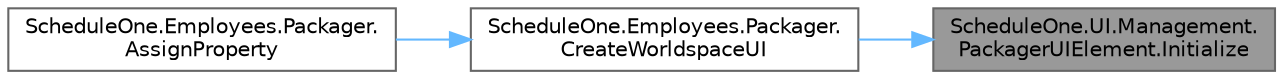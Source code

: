 digraph "ScheduleOne.UI.Management.PackagerUIElement.Initialize"
{
 // LATEX_PDF_SIZE
  bgcolor="transparent";
  edge [fontname=Helvetica,fontsize=10,labelfontname=Helvetica,labelfontsize=10];
  node [fontname=Helvetica,fontsize=10,shape=box,height=0.2,width=0.4];
  rankdir="RL";
  Node1 [id="Node000001",label="ScheduleOne.UI.Management.\lPackagerUIElement.Initialize",height=0.2,width=0.4,color="gray40", fillcolor="grey60", style="filled", fontcolor="black",tooltip=" "];
  Node1 -> Node2 [id="edge1_Node000001_Node000002",dir="back",color="steelblue1",style="solid",tooltip=" "];
  Node2 [id="Node000002",label="ScheduleOne.Employees.Packager.\lCreateWorldspaceUI",height=0.2,width=0.4,color="grey40", fillcolor="white", style="filled",URL="$class_schedule_one_1_1_employees_1_1_packager.html#ae58c0269b78466c09c018b40e957eaab",tooltip=" "];
  Node2 -> Node3 [id="edge2_Node000002_Node000003",dir="back",color="steelblue1",style="solid",tooltip=" "];
  Node3 [id="Node000003",label="ScheduleOne.Employees.Packager.\lAssignProperty",height=0.2,width=0.4,color="grey40", fillcolor="white", style="filled",URL="$class_schedule_one_1_1_employees_1_1_packager.html#ab39289a843d243b07d33ff8bce5377d5",tooltip=" "];
}
